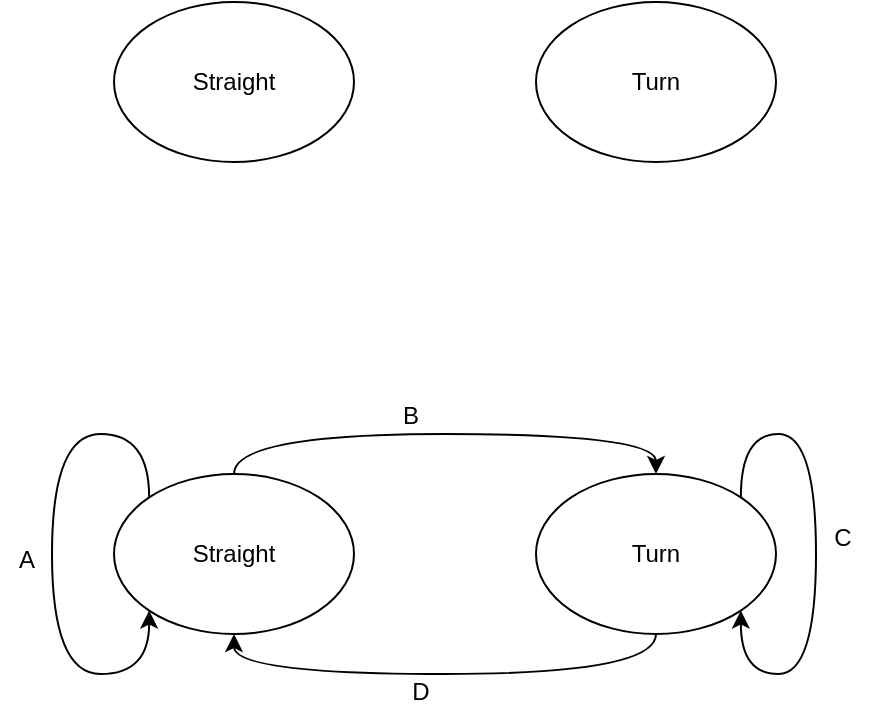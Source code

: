 <mxfile version="21.5.0" type="device">
  <diagram name="Page-1" id="R7hHzwO2y0YGt04Kh-6F">
    <mxGraphModel dx="909" dy="642" grid="0" gridSize="10" guides="1" tooltips="1" connect="1" arrows="1" fold="1" page="1" pageScale="1" pageWidth="1700" pageHeight="1100" math="1" shadow="0">
      <root>
        <mxCell id="0" />
        <mxCell id="1" parent="0" />
        <mxCell id="1VkX6hIEt_bBRdZEw0Mp-1" value="Turn" style="ellipse;whiteSpace=wrap;html=1;" vertex="1" parent="1">
          <mxGeometry x="567" y="306" width="120" height="80" as="geometry" />
        </mxCell>
        <mxCell id="1VkX6hIEt_bBRdZEw0Mp-2" value="Straight" style="ellipse;whiteSpace=wrap;html=1;" vertex="1" parent="1">
          <mxGeometry x="356" y="306" width="120" height="80" as="geometry" />
        </mxCell>
        <mxCell id="1VkX6hIEt_bBRdZEw0Mp-6" style="edgeStyle=orthogonalEdgeStyle;rounded=0;orthogonalLoop=1;jettySize=auto;html=1;exitX=0.5;exitY=1;exitDx=0;exitDy=0;entryX=0.5;entryY=1;entryDx=0;entryDy=0;curved=1;" edge="1" parent="1" source="1VkX6hIEt_bBRdZEw0Mp-3" target="1VkX6hIEt_bBRdZEw0Mp-4">
          <mxGeometry relative="1" as="geometry" />
        </mxCell>
        <mxCell id="1VkX6hIEt_bBRdZEw0Mp-3" value="Turn" style="ellipse;whiteSpace=wrap;html=1;" vertex="1" parent="1">
          <mxGeometry x="567" y="542" width="120" height="80" as="geometry" />
        </mxCell>
        <mxCell id="1VkX6hIEt_bBRdZEw0Mp-5" style="edgeStyle=orthogonalEdgeStyle;rounded=0;orthogonalLoop=1;jettySize=auto;html=1;exitX=0.5;exitY=0;exitDx=0;exitDy=0;entryX=0.5;entryY=0;entryDx=0;entryDy=0;curved=1;" edge="1" parent="1" source="1VkX6hIEt_bBRdZEw0Mp-4" target="1VkX6hIEt_bBRdZEw0Mp-3">
          <mxGeometry relative="1" as="geometry" />
        </mxCell>
        <mxCell id="1VkX6hIEt_bBRdZEw0Mp-4" value="Straight" style="ellipse;whiteSpace=wrap;html=1;" vertex="1" parent="1">
          <mxGeometry x="356" y="542" width="120" height="80" as="geometry" />
        </mxCell>
        <mxCell id="1VkX6hIEt_bBRdZEw0Mp-9" style="edgeStyle=orthogonalEdgeStyle;rounded=0;orthogonalLoop=1;jettySize=auto;html=1;exitX=0;exitY=0;exitDx=0;exitDy=0;entryX=0;entryY=1;entryDx=0;entryDy=0;curved=1;" edge="1" parent="1" source="1VkX6hIEt_bBRdZEw0Mp-4" target="1VkX6hIEt_bBRdZEw0Mp-4">
          <mxGeometry relative="1" as="geometry">
            <Array as="points">
              <mxPoint x="374" y="522" />
              <mxPoint x="325" y="522" />
              <mxPoint x="325" y="642" />
              <mxPoint x="374" y="642" />
            </Array>
          </mxGeometry>
        </mxCell>
        <mxCell id="1VkX6hIEt_bBRdZEw0Mp-10" style="edgeStyle=orthogonalEdgeStyle;rounded=0;orthogonalLoop=1;jettySize=auto;html=1;exitX=1;exitY=0;exitDx=0;exitDy=0;entryX=1;entryY=1;entryDx=0;entryDy=0;curved=1;" edge="1" parent="1" source="1VkX6hIEt_bBRdZEw0Mp-3" target="1VkX6hIEt_bBRdZEw0Mp-3">
          <mxGeometry relative="1" as="geometry" />
        </mxCell>
        <mxCell id="1VkX6hIEt_bBRdZEw0Mp-11" value="B" style="text;html=1;align=center;verticalAlign=middle;resizable=0;points=[];autosize=1;strokeColor=none;fillColor=none;" vertex="1" parent="1">
          <mxGeometry x="491" y="500" width="26" height="26" as="geometry" />
        </mxCell>
        <mxCell id="1VkX6hIEt_bBRdZEw0Mp-12" value="A" style="text;html=1;align=center;verticalAlign=middle;resizable=0;points=[];autosize=1;strokeColor=none;fillColor=none;" vertex="1" parent="1">
          <mxGeometry x="299" y="572" width="26" height="26" as="geometry" />
        </mxCell>
        <mxCell id="1VkX6hIEt_bBRdZEw0Mp-13" value="C" style="text;html=1;align=center;verticalAlign=middle;resizable=0;points=[];autosize=1;strokeColor=none;fillColor=none;" vertex="1" parent="1">
          <mxGeometry x="706" y="561" width="27" height="26" as="geometry" />
        </mxCell>
        <mxCell id="1VkX6hIEt_bBRdZEw0Mp-14" value="D" style="text;html=1;align=center;verticalAlign=middle;resizable=0;points=[];autosize=1;strokeColor=none;fillColor=none;" vertex="1" parent="1">
          <mxGeometry x="495" y="638" width="27" height="26" as="geometry" />
        </mxCell>
      </root>
    </mxGraphModel>
  </diagram>
</mxfile>
